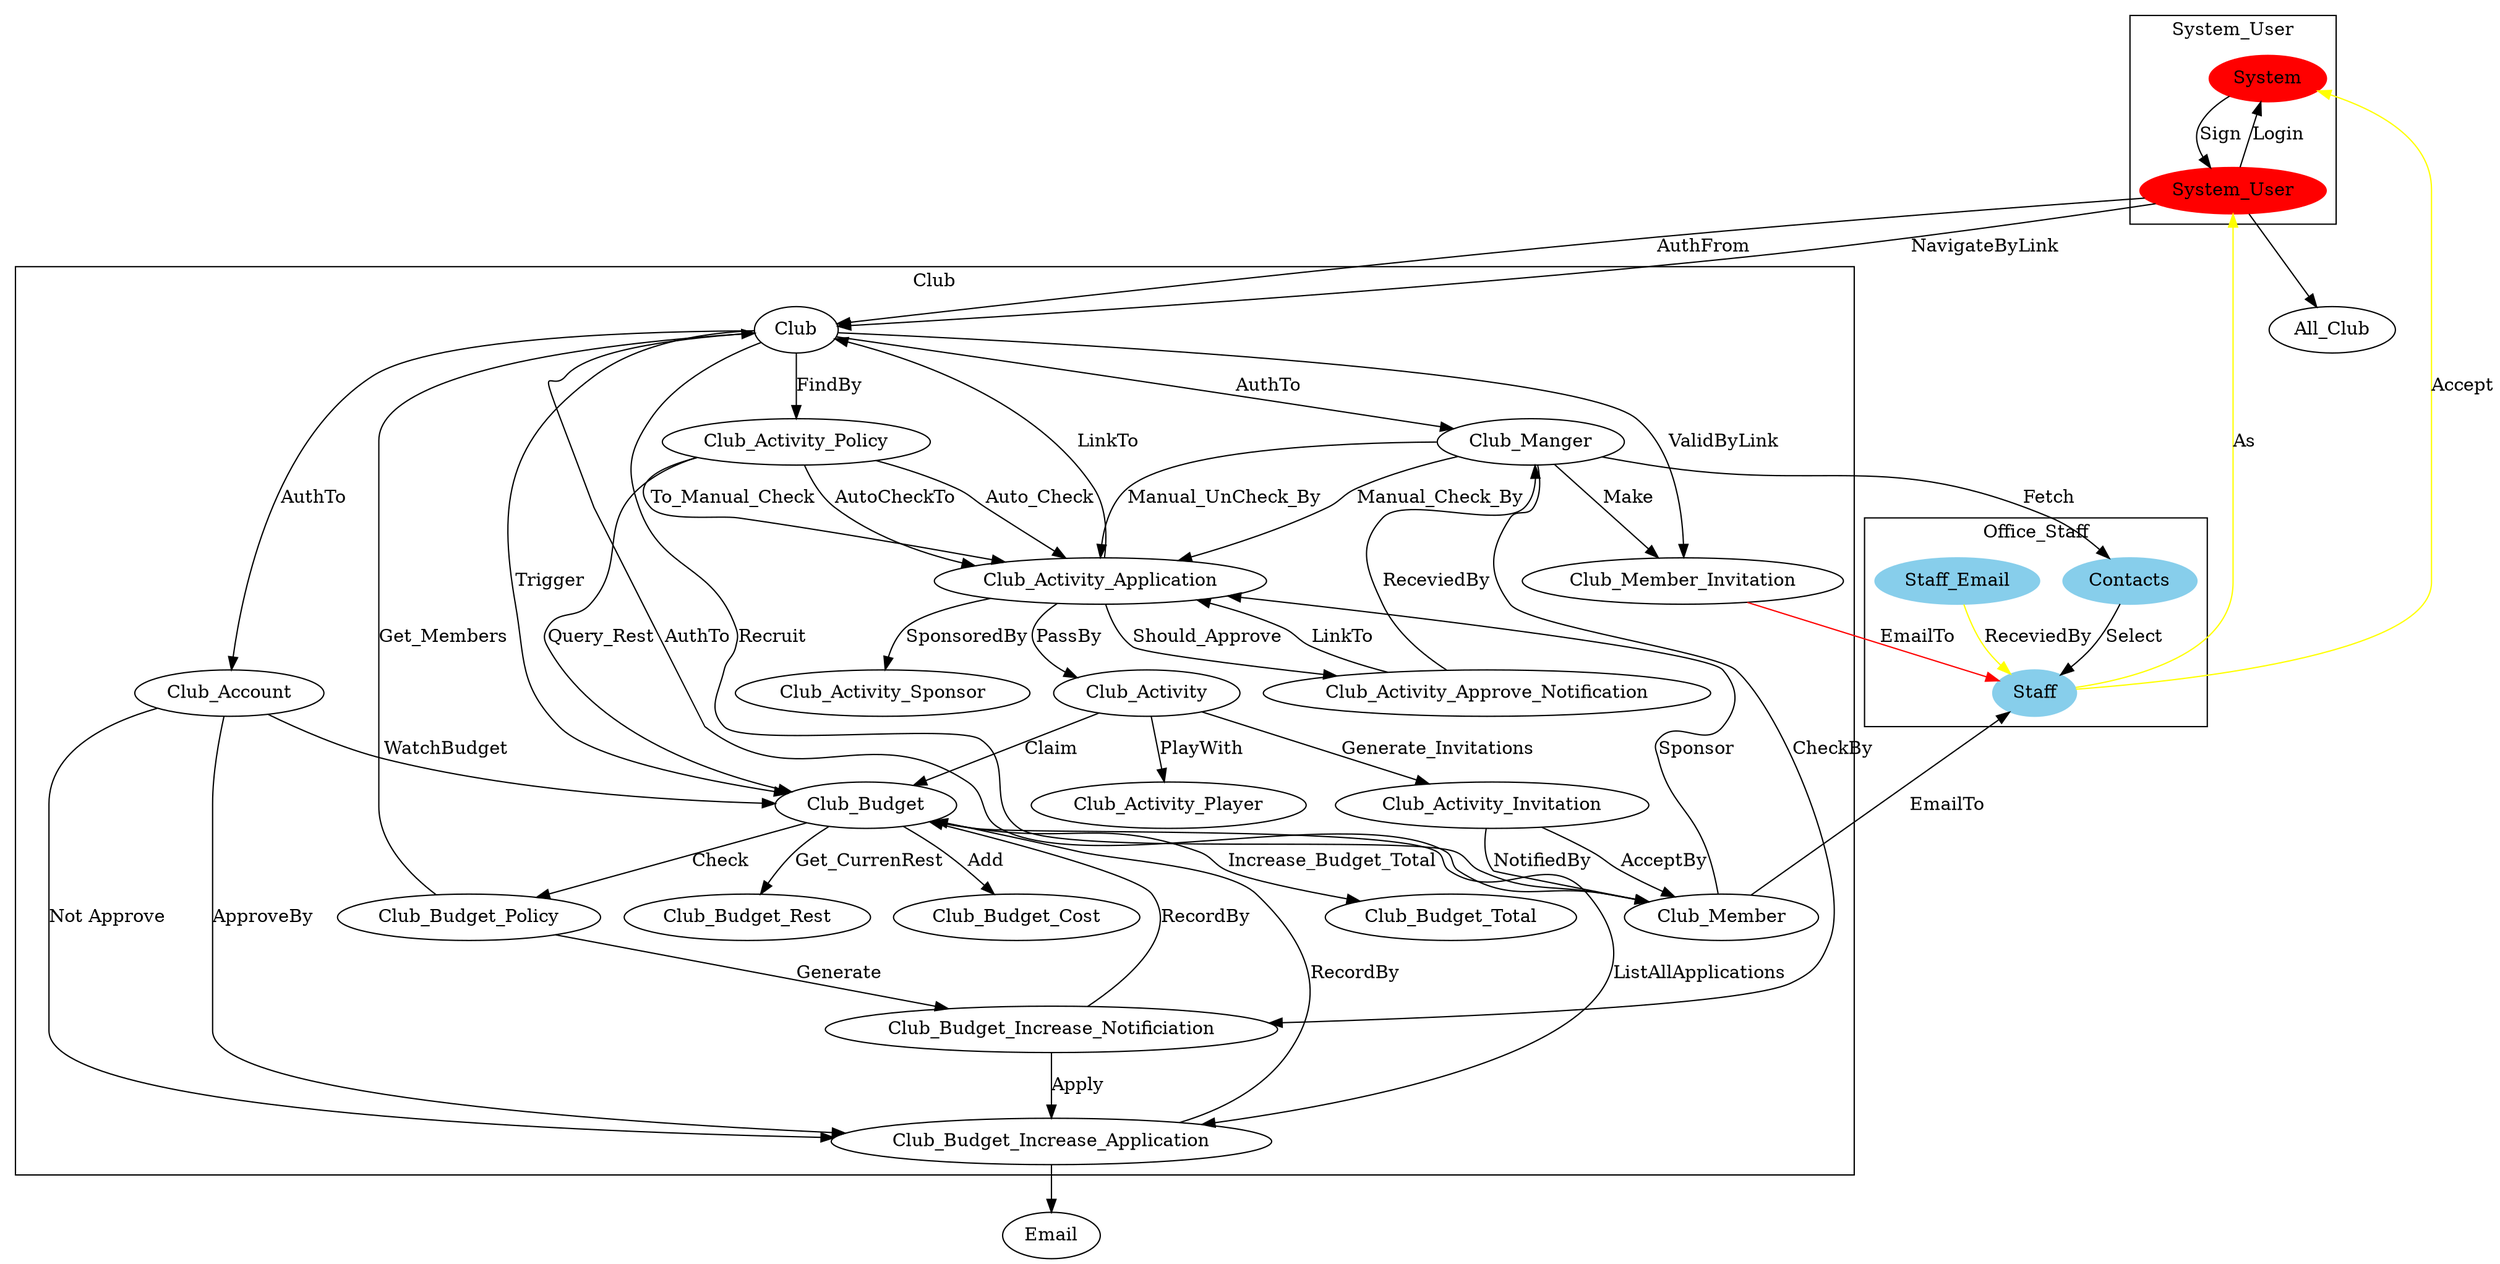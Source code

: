 digraph Club_Systm_Domain {
	
	subgraph cluster_Office_Staff{
		label="Office_Staff"
		node [color="skyblue", style="filled"];
		Staff[label="Staff"];
		Contacts[label="Contacts"];
		Staff_Email[label="Staff_Email"];
	}

	subgraph cluster_System_User{
		label="System_User"
		node [color="red", style="filled"];
		System[label="System"];
		System_User[label="System_User"];
	}

	subgraph cluster_Club{
		label="Club"
		Club[label="Club"];
		Club_Account[label="Club_Account"];
		Club_Manger[label="Club_Manger"];
		Club_Member[label="Club_Member"];
		Club_Member_Invitation[label="Club_Member_Invitation"];

		Club_Budget[label="Club_Budget"];
		Club_Budget_Policy[label="Club_Budget_Policy"];
		Club_Budget_Increase_Notificiation[label="Club_Budget_Increase_Notificiation"];
		Club_Budget_Increase_Application[label="Club_Budget_Increase_Application"];
		Club_Budget_Total[label="Club_Budget_Total"];
		Club_Budget_Rest[label="Club_Budget_Rest"];
		Club_Budget_Cost[label="Club_Budget_Cost"];

		Club_Activity[label="Club_Activity"];
		Club_Activity_Sponsor[label="Club_Activity_Sponsor"];
		Club_Activity_Application[label="Club_Activity_Application"];
		Club_Activity_Policy[label="Club_Activity_Policy"];
		Club_Activity_Approve_Notification[label="Club_Activity_Approve_Notification"];
		Club_Activity_Invitation[label="Club_Activity_Invitation"];
		Club_Activity_Player[label="Club_Activity_Player"];
	}

	Staff->System_User[label="As" color="yellow"];
	System_User->System[label="Login"];

	System_User->All_Club;
	System_User->Club[label="AuthFrom"];# How Create Club,Default?And How Selectd Club?
	Club->Club_Manger[label="AuthTo"];  #Invitation,Budget Incrase,Approve Only 
	Club->Club_Member[label="AuthTo"];  #Club manger is sub type of club member?
	Club->Club_Account[label="AuthTo"];


	#Only Club Manger could invite

	Club_Manger-> Contacts [label="Fetch"];
	Contacts->Staff[label="Select"];
	Club_Manger -> Club_Member_Invitation[label="Make"];
	Club_Member_Invitation->Staff[label="EmailTo" color="red"];#Already Done?gmail

	Staff_Email->Staff[label="ReceviedBy" color="yellow"]
	Staff->System[label="Accept" color="yellow"];

	System->System_User[label="Sign"];
	System_User->Club[label="NavigateByLink"];
	Club->Club_Member_Invitation[label="ValidByLink"];
	Club->Club_Member[label="Recruit"];
	Club->Club_Budget[label="Trigger"];
	Club_Budget->Club_Budget_Policy[label="Check"];
	
	Club_Budget_Policy->Club[label="Get_Members"];
	
	Club_Budget_Policy->Club_Budget_Increase_Notificiation[label="Generate"];
	Club_Budget_Increase_Notificiation->Club_Budget[label="RecordBy"];
	Club_Manger->Club_Budget_Increase_Notificiation[label="CheckBy"];
	Club_Budget_Increase_Notificiation->Club_Budget_Increase_Application[label="Apply"];
	Club_Budget_Increase_Application->Club_Budget[label="RecordBy"];
	Club_Budget_Increase_Application->Email;
	Club_Account->Club_Budget[label="WatchBudget"];
	Club_Budget->Club_Budget_Increase_Application[label="ListAllApplications"];
	Club_Account->Club_Budget_Increase_Application[label="ApproveBy"];
	Club_Budget->Club_Budget_Total[label="Increase_Budget_Total"];
	Club_Account->Club_Budget_Increase_Application[label="Not Approve"];

	Club_Member->Club_Activity_Application[label="Sponsor"];
	Club_Activity_Application->Club_Activity_Sponsor[label="SponsoredBy"];
	Club_Activity_Application->Club[label="LinkTo"];
	Club->Club_Activity_Policy[label="FindBy"];
	Club_Activity_Policy->Club_Activity_Application[label="AutoCheckTo"];

	Club_Activity_Policy->Club_Budget[label="Query_Rest"];
	Club_Budget->Club_Budget_Rest[label="Get_CurrenRest"];
	
	Club_Activity_Policy->Club_Activity_Application[label="Auto_Check"];
	Club_Activity_Policy->Club_Activity_Application[label="To_Manual_Check"];
	Club_Activity_Application->Club_Activity_Approve_Notification[label="Should_Approve"];
	Club_Activity_Approve_Notification ->Club_Manger[label="ReceviedBy"];
	Club_Activity_Approve_Notification->Club_Activity_Application[label="LinkTo"];
	Club_Manger->Club_Activity_Application[label="Manual_Check_By"];
	Club_Manger->Club_Activity_Application[label="Manual_UnCheck_By"];

	Club_Activity_Application->Club_Activity[label="PassBy"];
	Club_Activity->Club_Activity_Invitation[label="Generate_Invitations"];
	Club_Activity_Invitation->Club_Member[label="NotifiedBy"];
	Club_Member->Staff[label="EmailTo"];

	Club_Activity_Invitation->Club_Member[label="AcceptBy"];
	Club_Activity->Club_Activity_Player[label="PlayWith"];

	Club_Activity->Club_Budget[label="Claim"];
	Club_Budget->Club_Budget_Cost[label="Add"];
}